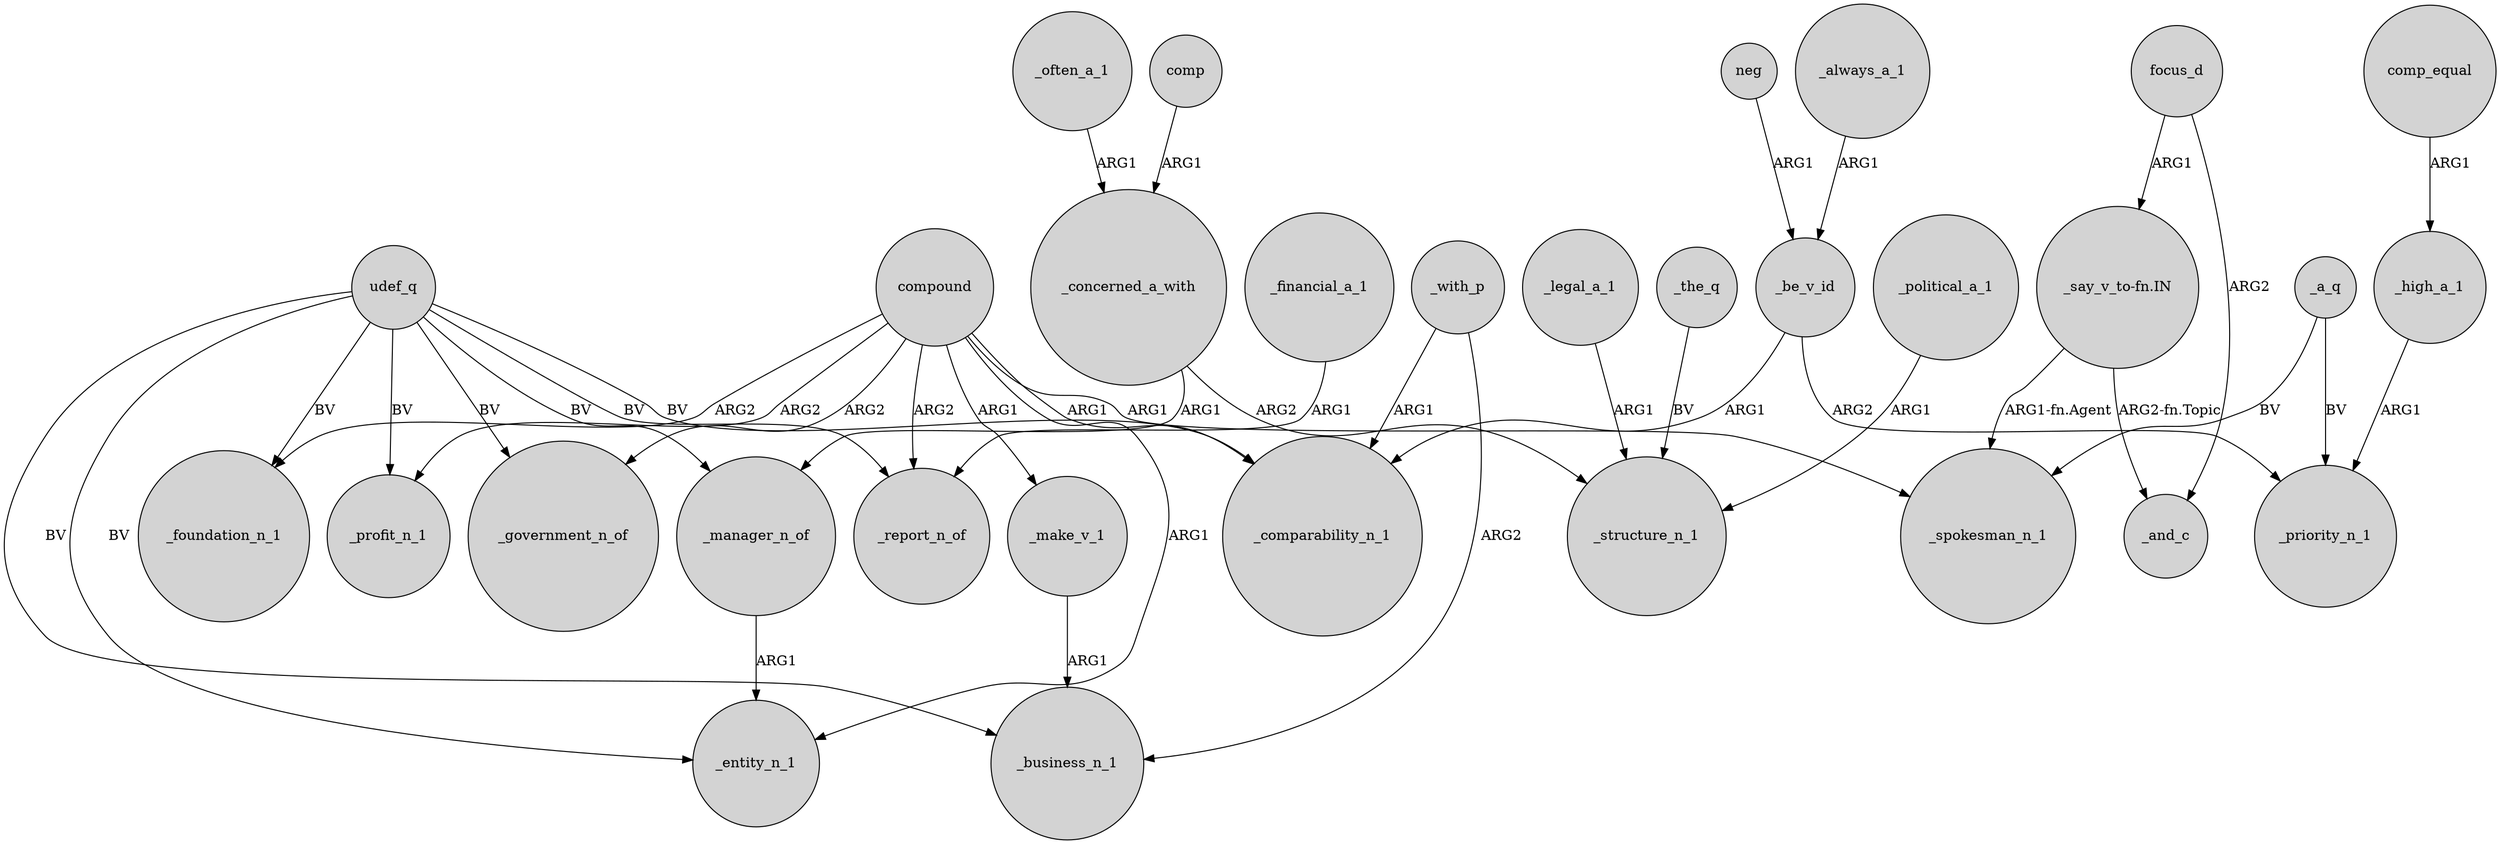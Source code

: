 digraph {
	node [shape=circle style=filled]
	udef_q -> _comparability_n_1 [label=BV]
	_political_a_1 -> _structure_n_1 [label=ARG1]
	compound -> _government_n_of [label=ARG2]
	udef_q -> _government_n_of [label=BV]
	_legal_a_1 -> _structure_n_1 [label=ARG1]
	comp_equal -> _high_a_1 [label=ARG1]
	udef_q -> _report_n_of [label=BV]
	_make_v_1 -> _business_n_1 [label=ARG1]
	udef_q -> _entity_n_1 [label=BV]
	_the_q -> _structure_n_1 [label=BV]
	focus_d -> _and_c [label=ARG2]
	_financial_a_1 -> _report_n_of [label=ARG1]
	_with_p -> _business_n_1 [label=ARG2]
	_manager_n_of -> _entity_n_1 [label=ARG1]
	_with_p -> _comparability_n_1 [label=ARG1]
	"_say_v_to-fn.IN" -> _spokesman_n_1 [label="ARG1-fn.Agent"]
	compound -> _foundation_n_1 [label=ARG2]
	compound -> _spokesman_n_1 [label=ARG1]
	_be_v_id -> _priority_n_1 [label=ARG2]
	_always_a_1 -> _be_v_id [label=ARG1]
	_often_a_1 -> _concerned_a_with [label=ARG1]
	_concerned_a_with -> _manager_n_of [label=ARG1]
	_concerned_a_with -> _structure_n_1 [label=ARG2]
	"_say_v_to-fn.IN" -> _and_c [label="ARG2-fn.Topic"]
	udef_q -> _foundation_n_1 [label=BV]
	compound -> _comparability_n_1 [label=ARG1]
	udef_q -> _manager_n_of [label=BV]
	compound -> _profit_n_1 [label=ARG2]
	_be_v_id -> _comparability_n_1 [label=ARG1]
	_a_q -> _priority_n_1 [label=BV]
	udef_q -> _business_n_1 [label=BV]
	neg -> _be_v_id [label=ARG1]
	compound -> _report_n_of [label=ARG2]
	udef_q -> _profit_n_1 [label=BV]
	_a_q -> _spokesman_n_1 [label=BV]
	compound -> _make_v_1 [label=ARG1]
	compound -> _entity_n_1 [label=ARG1]
	comp -> _concerned_a_with [label=ARG1]
	_high_a_1 -> _priority_n_1 [label=ARG1]
	focus_d -> "_say_v_to-fn.IN" [label=ARG1]
}

